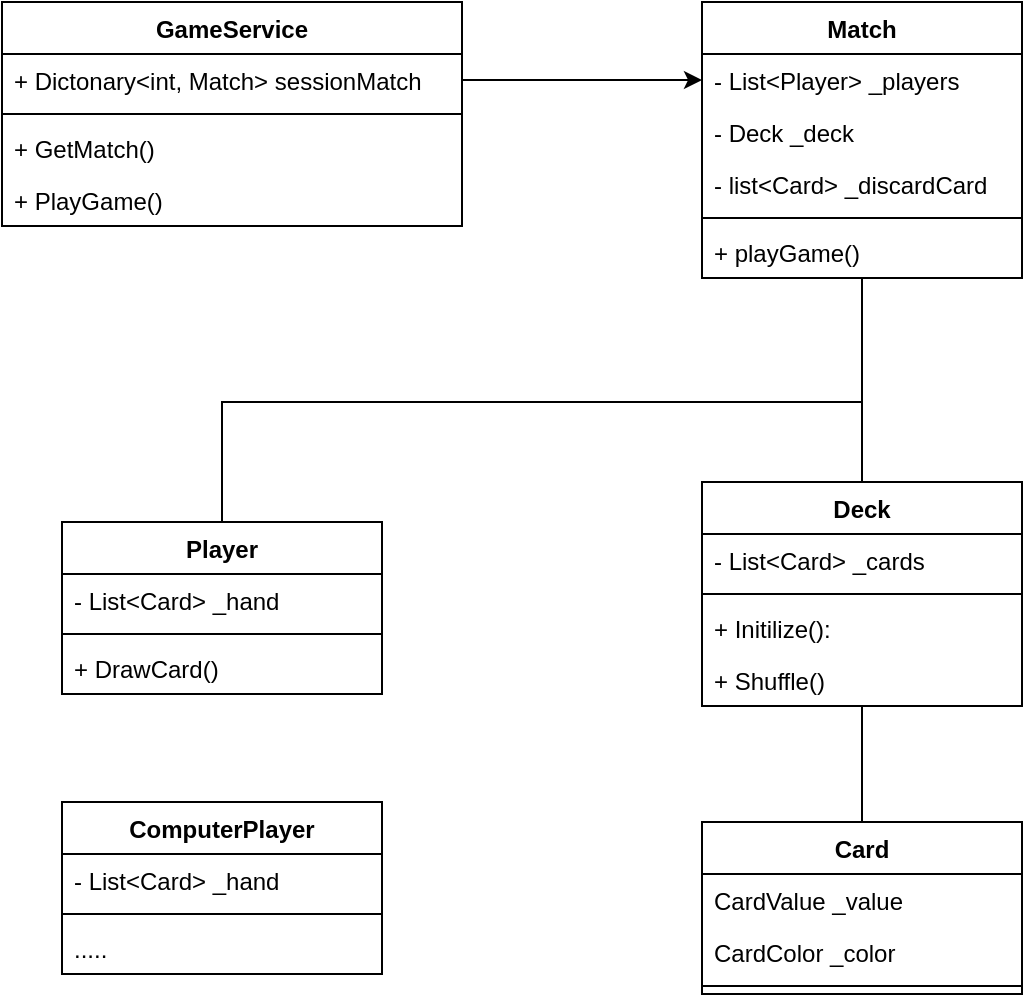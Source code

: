 <mxfile version="22.1.5" type="device">
  <diagram name="Pagina-1" id="7p0Jqe4ODNH7Af4Iz2hE">
    <mxGraphModel dx="877" dy="647" grid="1" gridSize="10" guides="1" tooltips="1" connect="1" arrows="1" fold="1" page="1" pageScale="1" pageWidth="1654" pageHeight="2336" math="0" shadow="0">
      <root>
        <mxCell id="0" />
        <mxCell id="1" parent="0" />
        <mxCell id="KR5XJhELsI7YjgwEAyjX-11" style="edgeStyle=orthogonalEdgeStyle;rounded=0;orthogonalLoop=1;jettySize=auto;html=1;entryX=0.5;entryY=0;entryDx=0;entryDy=0;endArrow=none;endFill=0;" edge="1" parent="1" source="_sOQm1PRleRcNXWwZEe_-1" target="_sOQm1PRleRcNXWwZEe_-9">
          <mxGeometry relative="1" as="geometry" />
        </mxCell>
        <mxCell id="KR5XJhELsI7YjgwEAyjX-15" style="edgeStyle=orthogonalEdgeStyle;rounded=0;orthogonalLoop=1;jettySize=auto;html=1;endArrow=none;endFill=0;" edge="1" parent="1" source="_sOQm1PRleRcNXWwZEe_-1" target="_sOQm1PRleRcNXWwZEe_-20">
          <mxGeometry relative="1" as="geometry">
            <Array as="points">
              <mxPoint x="630" y="560" />
              <mxPoint x="310" y="560" />
            </Array>
          </mxGeometry>
        </mxCell>
        <mxCell id="_sOQm1PRleRcNXWwZEe_-1" value="Match" style="swimlane;fontStyle=1;align=center;verticalAlign=top;childLayout=stackLayout;horizontal=1;startSize=26;horizontalStack=0;resizeParent=1;resizeParentMax=0;resizeLast=0;collapsible=1;marginBottom=0;whiteSpace=wrap;html=1;" parent="1" vertex="1">
          <mxGeometry x="550" y="360" width="160" height="138" as="geometry" />
        </mxCell>
        <mxCell id="_sOQm1PRleRcNXWwZEe_-2" value="- List&amp;lt;Player&amp;gt; _players" style="text;strokeColor=none;fillColor=none;align=left;verticalAlign=top;spacingLeft=4;spacingRight=4;overflow=hidden;rotatable=0;points=[[0,0.5],[1,0.5]];portConstraint=eastwest;whiteSpace=wrap;html=1;" parent="_sOQm1PRleRcNXWwZEe_-1" vertex="1">
          <mxGeometry y="26" width="160" height="26" as="geometry" />
        </mxCell>
        <mxCell id="_sOQm1PRleRcNXWwZEe_-6" value="- Deck _deck" style="text;strokeColor=none;fillColor=none;align=left;verticalAlign=top;spacingLeft=4;spacingRight=4;overflow=hidden;rotatable=0;points=[[0,0.5],[1,0.5]];portConstraint=eastwest;whiteSpace=wrap;html=1;" parent="_sOQm1PRleRcNXWwZEe_-1" vertex="1">
          <mxGeometry y="52" width="160" height="26" as="geometry" />
        </mxCell>
        <mxCell id="_sOQm1PRleRcNXWwZEe_-7" value="- list&amp;lt;Card&amp;gt; _discardCard" style="text;strokeColor=none;fillColor=none;align=left;verticalAlign=top;spacingLeft=4;spacingRight=4;overflow=hidden;rotatable=0;points=[[0,0.5],[1,0.5]];portConstraint=eastwest;whiteSpace=wrap;html=1;" parent="_sOQm1PRleRcNXWwZEe_-1" vertex="1">
          <mxGeometry y="78" width="160" height="26" as="geometry" />
        </mxCell>
        <mxCell id="_sOQm1PRleRcNXWwZEe_-3" value="" style="line;strokeWidth=1;fillColor=none;align=left;verticalAlign=middle;spacingTop=-1;spacingLeft=3;spacingRight=3;rotatable=0;labelPosition=right;points=[];portConstraint=eastwest;strokeColor=inherit;" parent="_sOQm1PRleRcNXWwZEe_-1" vertex="1">
          <mxGeometry y="104" width="160" height="8" as="geometry" />
        </mxCell>
        <mxCell id="_sOQm1PRleRcNXWwZEe_-4" value="+ playGame()&amp;nbsp;" style="text;strokeColor=none;fillColor=none;align=left;verticalAlign=top;spacingLeft=4;spacingRight=4;overflow=hidden;rotatable=0;points=[[0,0.5],[1,0.5]];portConstraint=eastwest;whiteSpace=wrap;html=1;" parent="_sOQm1PRleRcNXWwZEe_-1" vertex="1">
          <mxGeometry y="112" width="160" height="26" as="geometry" />
        </mxCell>
        <mxCell id="KR5XJhELsI7YjgwEAyjX-22" style="edgeStyle=orthogonalEdgeStyle;rounded=0;orthogonalLoop=1;jettySize=auto;html=1;entryX=0.5;entryY=0;entryDx=0;entryDy=0;endArrow=none;endFill=0;" edge="1" parent="1" source="_sOQm1PRleRcNXWwZEe_-9" target="_sOQm1PRleRcNXWwZEe_-15">
          <mxGeometry relative="1" as="geometry" />
        </mxCell>
        <mxCell id="_sOQm1PRleRcNXWwZEe_-9" value="Deck" style="swimlane;fontStyle=1;align=center;verticalAlign=top;childLayout=stackLayout;horizontal=1;startSize=26;horizontalStack=0;resizeParent=1;resizeParentMax=0;resizeLast=0;collapsible=1;marginBottom=0;whiteSpace=wrap;html=1;" parent="1" vertex="1">
          <mxGeometry x="550" y="600" width="160" height="112" as="geometry" />
        </mxCell>
        <mxCell id="_sOQm1PRleRcNXWwZEe_-10" value="- List&amp;lt;Card&amp;gt; _cards" style="text;strokeColor=none;fillColor=none;align=left;verticalAlign=top;spacingLeft=4;spacingRight=4;overflow=hidden;rotatable=0;points=[[0,0.5],[1,0.5]];portConstraint=eastwest;whiteSpace=wrap;html=1;" parent="_sOQm1PRleRcNXWwZEe_-9" vertex="1">
          <mxGeometry y="26" width="160" height="26" as="geometry" />
        </mxCell>
        <mxCell id="_sOQm1PRleRcNXWwZEe_-13" value="" style="line;strokeWidth=1;fillColor=none;align=left;verticalAlign=middle;spacingTop=-1;spacingLeft=3;spacingRight=3;rotatable=0;labelPosition=right;points=[];portConstraint=eastwest;strokeColor=inherit;" parent="_sOQm1PRleRcNXWwZEe_-9" vertex="1">
          <mxGeometry y="52" width="160" height="8" as="geometry" />
        </mxCell>
        <mxCell id="_sOQm1PRleRcNXWwZEe_-14" value="+ Initilize():" style="text;strokeColor=none;fillColor=none;align=left;verticalAlign=top;spacingLeft=4;spacingRight=4;overflow=hidden;rotatable=0;points=[[0,0.5],[1,0.5]];portConstraint=eastwest;whiteSpace=wrap;html=1;" parent="_sOQm1PRleRcNXWwZEe_-9" vertex="1">
          <mxGeometry y="60" width="160" height="26" as="geometry" />
        </mxCell>
        <mxCell id="KR5XJhELsI7YjgwEAyjX-7" value="+ Shuffle()" style="text;strokeColor=none;fillColor=none;align=left;verticalAlign=top;spacingLeft=4;spacingRight=4;overflow=hidden;rotatable=0;points=[[0,0.5],[1,0.5]];portConstraint=eastwest;whiteSpace=wrap;html=1;" vertex="1" parent="_sOQm1PRleRcNXWwZEe_-9">
          <mxGeometry y="86" width="160" height="26" as="geometry" />
        </mxCell>
        <mxCell id="_sOQm1PRleRcNXWwZEe_-15" value="Card" style="swimlane;fontStyle=1;align=center;verticalAlign=top;childLayout=stackLayout;horizontal=1;startSize=26;horizontalStack=0;resizeParent=1;resizeParentMax=0;resizeLast=0;collapsible=1;marginBottom=0;whiteSpace=wrap;html=1;" parent="1" vertex="1">
          <mxGeometry x="550" y="770" width="160" height="86" as="geometry" />
        </mxCell>
        <mxCell id="_sOQm1PRleRcNXWwZEe_-16" value="CardValue _value" style="text;strokeColor=none;fillColor=none;align=left;verticalAlign=top;spacingLeft=4;spacingRight=4;overflow=hidden;rotatable=0;points=[[0,0.5],[1,0.5]];portConstraint=eastwest;whiteSpace=wrap;html=1;" parent="_sOQm1PRleRcNXWwZEe_-15" vertex="1">
          <mxGeometry y="26" width="160" height="26" as="geometry" />
        </mxCell>
        <mxCell id="_sOQm1PRleRcNXWwZEe_-19" value="CardColor _color" style="text;strokeColor=none;fillColor=none;align=left;verticalAlign=top;spacingLeft=4;spacingRight=4;overflow=hidden;rotatable=0;points=[[0,0.5],[1,0.5]];portConstraint=eastwest;whiteSpace=wrap;html=1;" parent="_sOQm1PRleRcNXWwZEe_-15" vertex="1">
          <mxGeometry y="52" width="160" height="26" as="geometry" />
        </mxCell>
        <mxCell id="_sOQm1PRleRcNXWwZEe_-17" value="" style="line;strokeWidth=1;fillColor=none;align=left;verticalAlign=middle;spacingTop=-1;spacingLeft=3;spacingRight=3;rotatable=0;labelPosition=right;points=[];portConstraint=eastwest;strokeColor=inherit;" parent="_sOQm1PRleRcNXWwZEe_-15" vertex="1">
          <mxGeometry y="78" width="160" height="8" as="geometry" />
        </mxCell>
        <mxCell id="_sOQm1PRleRcNXWwZEe_-20" value="Player" style="swimlane;fontStyle=1;align=center;verticalAlign=top;childLayout=stackLayout;horizontal=1;startSize=26;horizontalStack=0;resizeParent=1;resizeParentMax=0;resizeLast=0;collapsible=1;marginBottom=0;whiteSpace=wrap;html=1;" parent="1" vertex="1">
          <mxGeometry x="230" y="620" width="160" height="86" as="geometry" />
        </mxCell>
        <mxCell id="_sOQm1PRleRcNXWwZEe_-21" value="- List&amp;lt;Card&amp;gt; _hand" style="text;strokeColor=none;fillColor=none;align=left;verticalAlign=top;spacingLeft=4;spacingRight=4;overflow=hidden;rotatable=0;points=[[0,0.5],[1,0.5]];portConstraint=eastwest;whiteSpace=wrap;html=1;" parent="_sOQm1PRleRcNXWwZEe_-20" vertex="1">
          <mxGeometry y="26" width="160" height="26" as="geometry" />
        </mxCell>
        <mxCell id="_sOQm1PRleRcNXWwZEe_-22" value="" style="line;strokeWidth=1;fillColor=none;align=left;verticalAlign=middle;spacingTop=-1;spacingLeft=3;spacingRight=3;rotatable=0;labelPosition=right;points=[];portConstraint=eastwest;strokeColor=inherit;" parent="_sOQm1PRleRcNXWwZEe_-20" vertex="1">
          <mxGeometry y="52" width="160" height="8" as="geometry" />
        </mxCell>
        <mxCell id="_sOQm1PRleRcNXWwZEe_-23" value="+ DrawCard()" style="text;strokeColor=none;fillColor=none;align=left;verticalAlign=top;spacingLeft=4;spacingRight=4;overflow=hidden;rotatable=0;points=[[0,0.5],[1,0.5]];portConstraint=eastwest;whiteSpace=wrap;html=1;" parent="_sOQm1PRleRcNXWwZEe_-20" vertex="1">
          <mxGeometry y="60" width="160" height="26" as="geometry" />
        </mxCell>
        <mxCell id="_sOQm1PRleRcNXWwZEe_-24" value="ComputerPlayer" style="swimlane;fontStyle=1;align=center;verticalAlign=top;childLayout=stackLayout;horizontal=1;startSize=26;horizontalStack=0;resizeParent=1;resizeParentMax=0;resizeLast=0;collapsible=1;marginBottom=0;whiteSpace=wrap;html=1;" parent="1" vertex="1">
          <mxGeometry x="230" y="760" width="160" height="86" as="geometry" />
        </mxCell>
        <mxCell id="_sOQm1PRleRcNXWwZEe_-25" value="- List&amp;lt;Card&amp;gt; _hand" style="text;strokeColor=none;fillColor=none;align=left;verticalAlign=top;spacingLeft=4;spacingRight=4;overflow=hidden;rotatable=0;points=[[0,0.5],[1,0.5]];portConstraint=eastwest;whiteSpace=wrap;html=1;" parent="_sOQm1PRleRcNXWwZEe_-24" vertex="1">
          <mxGeometry y="26" width="160" height="26" as="geometry" />
        </mxCell>
        <mxCell id="_sOQm1PRleRcNXWwZEe_-26" value="" style="line;strokeWidth=1;fillColor=none;align=left;verticalAlign=middle;spacingTop=-1;spacingLeft=3;spacingRight=3;rotatable=0;labelPosition=right;points=[];portConstraint=eastwest;strokeColor=inherit;" parent="_sOQm1PRleRcNXWwZEe_-24" vertex="1">
          <mxGeometry y="52" width="160" height="8" as="geometry" />
        </mxCell>
        <mxCell id="_sOQm1PRleRcNXWwZEe_-27" value="....." style="text;strokeColor=none;fillColor=none;align=left;verticalAlign=top;spacingLeft=4;spacingRight=4;overflow=hidden;rotatable=0;points=[[0,0.5],[1,0.5]];portConstraint=eastwest;whiteSpace=wrap;html=1;" parent="_sOQm1PRleRcNXWwZEe_-24" vertex="1">
          <mxGeometry y="60" width="160" height="26" as="geometry" />
        </mxCell>
        <mxCell id="KR5XJhELsI7YjgwEAyjX-1" value="GameService" style="swimlane;fontStyle=1;align=center;verticalAlign=top;childLayout=stackLayout;horizontal=1;startSize=26;horizontalStack=0;resizeParent=1;resizeParentMax=0;resizeLast=0;collapsible=1;marginBottom=0;whiteSpace=wrap;html=1;" vertex="1" parent="1">
          <mxGeometry x="200" y="360" width="230" height="112" as="geometry" />
        </mxCell>
        <mxCell id="KR5XJhELsI7YjgwEAyjX-2" value="+ Dictonary&amp;lt;int, Match&amp;gt; sessionMatch" style="text;strokeColor=none;fillColor=none;align=left;verticalAlign=top;spacingLeft=4;spacingRight=4;overflow=hidden;rotatable=0;points=[[0,0.5],[1,0.5]];portConstraint=eastwest;whiteSpace=wrap;html=1;" vertex="1" parent="KR5XJhELsI7YjgwEAyjX-1">
          <mxGeometry y="26" width="230" height="26" as="geometry" />
        </mxCell>
        <mxCell id="KR5XJhELsI7YjgwEAyjX-5" value="" style="line;strokeWidth=1;fillColor=none;align=left;verticalAlign=middle;spacingTop=-1;spacingLeft=3;spacingRight=3;rotatable=0;labelPosition=right;points=[];portConstraint=eastwest;strokeColor=inherit;" vertex="1" parent="KR5XJhELsI7YjgwEAyjX-1">
          <mxGeometry y="52" width="230" height="8" as="geometry" />
        </mxCell>
        <mxCell id="KR5XJhELsI7YjgwEAyjX-6" value="+ GetMatch()&lt;br&gt;&amp;nbsp;" style="text;strokeColor=none;fillColor=none;align=left;verticalAlign=top;spacingLeft=4;spacingRight=4;overflow=hidden;rotatable=0;points=[[0,0.5],[1,0.5]];portConstraint=eastwest;whiteSpace=wrap;html=1;" vertex="1" parent="KR5XJhELsI7YjgwEAyjX-1">
          <mxGeometry y="60" width="230" height="26" as="geometry" />
        </mxCell>
        <mxCell id="KR5XJhELsI7YjgwEAyjX-16" value="+ PlayGame()&lt;br&gt;&amp;nbsp;" style="text;strokeColor=none;fillColor=none;align=left;verticalAlign=top;spacingLeft=4;spacingRight=4;overflow=hidden;rotatable=0;points=[[0,0.5],[1,0.5]];portConstraint=eastwest;whiteSpace=wrap;html=1;" vertex="1" parent="KR5XJhELsI7YjgwEAyjX-1">
          <mxGeometry y="86" width="230" height="26" as="geometry" />
        </mxCell>
        <mxCell id="KR5XJhELsI7YjgwEAyjX-9" style="edgeStyle=orthogonalEdgeStyle;rounded=0;orthogonalLoop=1;jettySize=auto;html=1;entryX=0;entryY=0.5;entryDx=0;entryDy=0;" edge="1" parent="1" source="KR5XJhELsI7YjgwEAyjX-2" target="_sOQm1PRleRcNXWwZEe_-2">
          <mxGeometry relative="1" as="geometry" />
        </mxCell>
      </root>
    </mxGraphModel>
  </diagram>
</mxfile>
